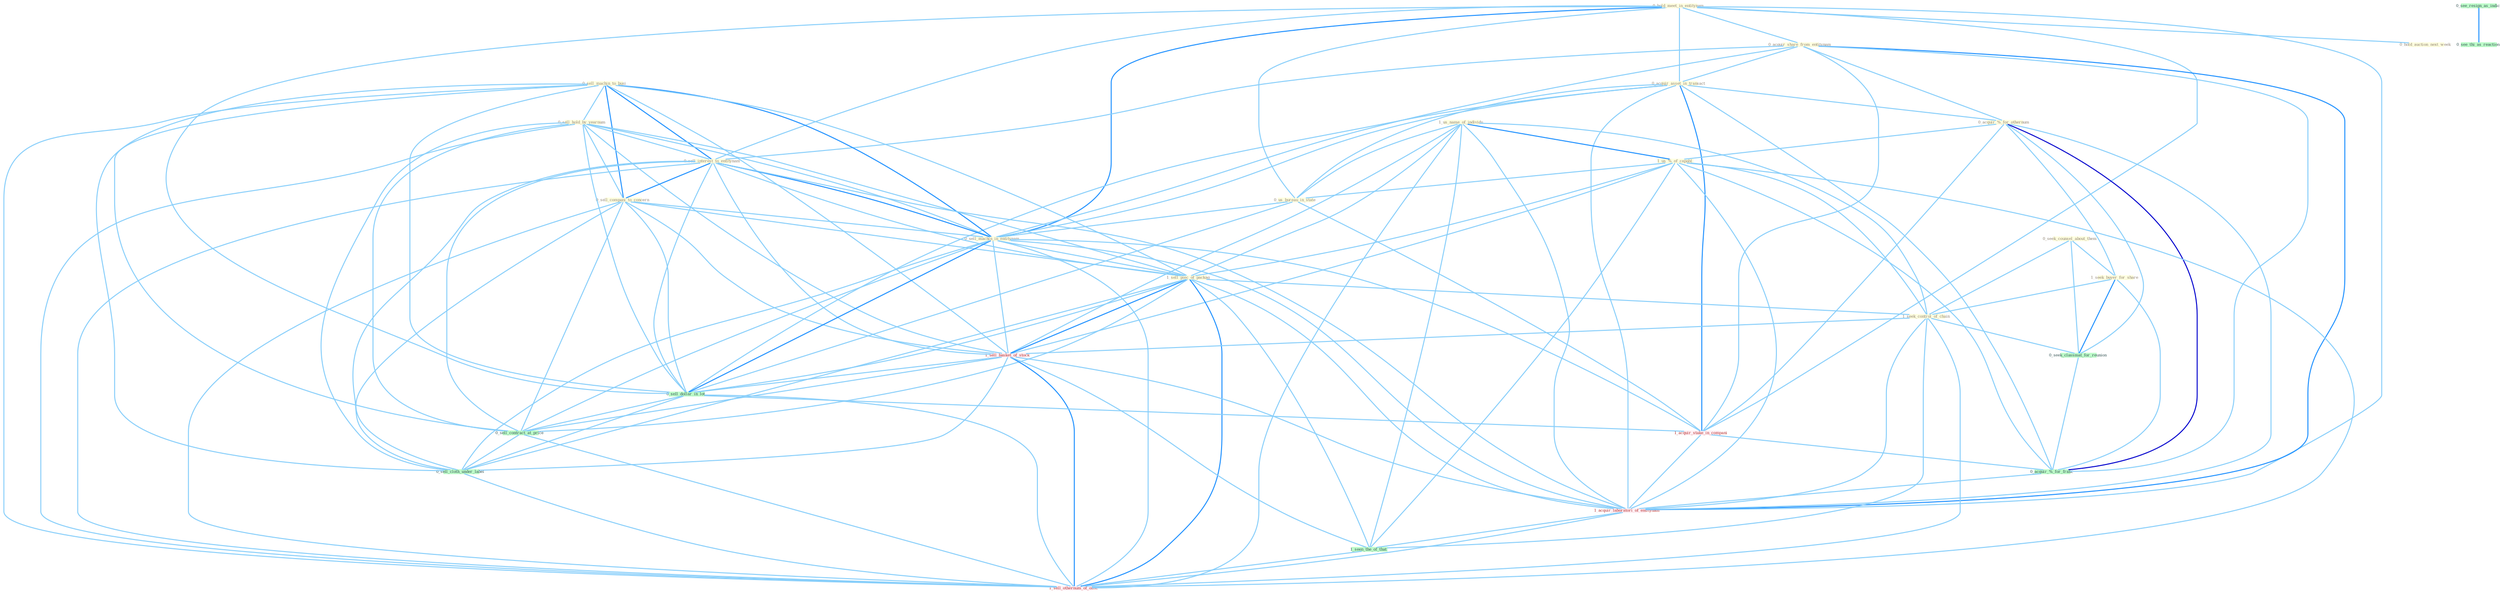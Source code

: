 Graph G{ 
    node
    [shape=polygon,style=filled,width=.5,height=.06,color="#BDFCC9",fixedsize=true,fontsize=4,
    fontcolor="#2f4f4f"];
    {node
    [color="#ffffe0", fontcolor="#8b7d6b"] "0_hold_meet_in_entitynam " "0_acquir_share_from_entitynam " "0_acquir_asset_in_transact " "0_sell_machin_to_busi " "0_hold_auction_next_week " "0_sell_hold_by_yearnum " "0_sell_interest_to_entitynam " "1_us_name_of_individu " "0_acquir_%_for_othernum " "1_us_%_of_capabl " "0_seek_counsel_about_them " "1_seek_buyer_for_share " "0_sell_compani_to_concern " "0_us_bureau_in_state " "0_sell_machin_in_entitynam " "1_sell_piec_of_packag " "1_seek_control_of_chain "}
{node [color="#fff0f5", fontcolor="#b22222"] "1_sell_basket_of_stock " "1_acquir_stake_in_compani " "1_acquir_laboratori_of_entitynam " "1_sell_othernum_of_offic "}
edge [color="#B0E2FF"];

	"0_hold_meet_in_entitynam " -- "0_acquir_share_from_entitynam " [w="1", color="#87cefa" ];
	"0_hold_meet_in_entitynam " -- "0_acquir_asset_in_transact " [w="1", color="#87cefa" ];
	"0_hold_meet_in_entitynam " -- "0_hold_auction_next_week " [w="1", color="#87cefa" ];
	"0_hold_meet_in_entitynam " -- "0_sell_interest_to_entitynam " [w="1", color="#87cefa" ];
	"0_hold_meet_in_entitynam " -- "0_us_bureau_in_state " [w="1", color="#87cefa" ];
	"0_hold_meet_in_entitynam " -- "0_sell_machin_in_entitynam " [w="2", color="#1e90ff" , len=0.8];
	"0_hold_meet_in_entitynam " -- "0_sell_dollar_in_lot " [w="1", color="#87cefa" ];
	"0_hold_meet_in_entitynam " -- "1_acquir_stake_in_compani " [w="1", color="#87cefa" ];
	"0_hold_meet_in_entitynam " -- "1_acquir_laboratori_of_entitynam " [w="1", color="#87cefa" ];
	"0_acquir_share_from_entitynam " -- "0_acquir_asset_in_transact " [w="1", color="#87cefa" ];
	"0_acquir_share_from_entitynam " -- "0_sell_interest_to_entitynam " [w="1", color="#87cefa" ];
	"0_acquir_share_from_entitynam " -- "0_acquir_%_for_othernum " [w="1", color="#87cefa" ];
	"0_acquir_share_from_entitynam " -- "0_sell_machin_in_entitynam " [w="1", color="#87cefa" ];
	"0_acquir_share_from_entitynam " -- "1_acquir_stake_in_compani " [w="1", color="#87cefa" ];
	"0_acquir_share_from_entitynam " -- "0_acquir_%_for_franc " [w="1", color="#87cefa" ];
	"0_acquir_share_from_entitynam " -- "1_acquir_laboratori_of_entitynam " [w="2", color="#1e90ff" , len=0.8];
	"0_acquir_asset_in_transact " -- "0_acquir_%_for_othernum " [w="1", color="#87cefa" ];
	"0_acquir_asset_in_transact " -- "0_us_bureau_in_state " [w="1", color="#87cefa" ];
	"0_acquir_asset_in_transact " -- "0_sell_machin_in_entitynam " [w="1", color="#87cefa" ];
	"0_acquir_asset_in_transact " -- "0_sell_dollar_in_lot " [w="1", color="#87cefa" ];
	"0_acquir_asset_in_transact " -- "1_acquir_stake_in_compani " [w="2", color="#1e90ff" , len=0.8];
	"0_acquir_asset_in_transact " -- "0_acquir_%_for_franc " [w="1", color="#87cefa" ];
	"0_acquir_asset_in_transact " -- "1_acquir_laboratori_of_entitynam " [w="1", color="#87cefa" ];
	"0_sell_machin_to_busi " -- "0_sell_hold_by_yearnum " [w="1", color="#87cefa" ];
	"0_sell_machin_to_busi " -- "0_sell_interest_to_entitynam " [w="2", color="#1e90ff" , len=0.8];
	"0_sell_machin_to_busi " -- "0_sell_compani_to_concern " [w="2", color="#1e90ff" , len=0.8];
	"0_sell_machin_to_busi " -- "0_sell_machin_in_entitynam " [w="2", color="#1e90ff" , len=0.8];
	"0_sell_machin_to_busi " -- "1_sell_piec_of_packag " [w="1", color="#87cefa" ];
	"0_sell_machin_to_busi " -- "1_sell_basket_of_stock " [w="1", color="#87cefa" ];
	"0_sell_machin_to_busi " -- "0_sell_dollar_in_lot " [w="1", color="#87cefa" ];
	"0_sell_machin_to_busi " -- "0_sell_contract_at_price " [w="1", color="#87cefa" ];
	"0_sell_machin_to_busi " -- "0_sell_cloth_under_label " [w="1", color="#87cefa" ];
	"0_sell_machin_to_busi " -- "1_sell_othernum_of_offic " [w="1", color="#87cefa" ];
	"0_sell_hold_by_yearnum " -- "0_sell_interest_to_entitynam " [w="1", color="#87cefa" ];
	"0_sell_hold_by_yearnum " -- "0_sell_compani_to_concern " [w="1", color="#87cefa" ];
	"0_sell_hold_by_yearnum " -- "0_sell_machin_in_entitynam " [w="1", color="#87cefa" ];
	"0_sell_hold_by_yearnum " -- "1_sell_piec_of_packag " [w="1", color="#87cefa" ];
	"0_sell_hold_by_yearnum " -- "1_sell_basket_of_stock " [w="1", color="#87cefa" ];
	"0_sell_hold_by_yearnum " -- "0_sell_dollar_in_lot " [w="1", color="#87cefa" ];
	"0_sell_hold_by_yearnum " -- "0_sell_contract_at_price " [w="1", color="#87cefa" ];
	"0_sell_hold_by_yearnum " -- "0_sell_cloth_under_label " [w="1", color="#87cefa" ];
	"0_sell_hold_by_yearnum " -- "1_sell_othernum_of_offic " [w="1", color="#87cefa" ];
	"0_sell_interest_to_entitynam " -- "0_sell_compani_to_concern " [w="2", color="#1e90ff" , len=0.8];
	"0_sell_interest_to_entitynam " -- "0_sell_machin_in_entitynam " [w="2", color="#1e90ff" , len=0.8];
	"0_sell_interest_to_entitynam " -- "1_sell_piec_of_packag " [w="1", color="#87cefa" ];
	"0_sell_interest_to_entitynam " -- "1_sell_basket_of_stock " [w="1", color="#87cefa" ];
	"0_sell_interest_to_entitynam " -- "0_sell_dollar_in_lot " [w="1", color="#87cefa" ];
	"0_sell_interest_to_entitynam " -- "0_sell_contract_at_price " [w="1", color="#87cefa" ];
	"0_sell_interest_to_entitynam " -- "1_acquir_laboratori_of_entitynam " [w="1", color="#87cefa" ];
	"0_sell_interest_to_entitynam " -- "0_sell_cloth_under_label " [w="1", color="#87cefa" ];
	"0_sell_interest_to_entitynam " -- "1_sell_othernum_of_offic " [w="1", color="#87cefa" ];
	"1_us_name_of_individu " -- "1_us_%_of_capabl " [w="2", color="#1e90ff" , len=0.8];
	"1_us_name_of_individu " -- "0_us_bureau_in_state " [w="1", color="#87cefa" ];
	"1_us_name_of_individu " -- "1_sell_piec_of_packag " [w="1", color="#87cefa" ];
	"1_us_name_of_individu " -- "1_seek_control_of_chain " [w="1", color="#87cefa" ];
	"1_us_name_of_individu " -- "1_sell_basket_of_stock " [w="1", color="#87cefa" ];
	"1_us_name_of_individu " -- "1_acquir_laboratori_of_entitynam " [w="1", color="#87cefa" ];
	"1_us_name_of_individu " -- "1_seen_the_of_that " [w="1", color="#87cefa" ];
	"1_us_name_of_individu " -- "1_sell_othernum_of_offic " [w="1", color="#87cefa" ];
	"0_acquir_%_for_othernum " -- "1_us_%_of_capabl " [w="1", color="#87cefa" ];
	"0_acquir_%_for_othernum " -- "1_seek_buyer_for_share " [w="1", color="#87cefa" ];
	"0_acquir_%_for_othernum " -- "0_seek_classmat_for_reunion " [w="1", color="#87cefa" ];
	"0_acquir_%_for_othernum " -- "1_acquir_stake_in_compani " [w="1", color="#87cefa" ];
	"0_acquir_%_for_othernum " -- "0_acquir_%_for_franc " [w="3", color="#0000cd" , len=0.6];
	"0_acquir_%_for_othernum " -- "1_acquir_laboratori_of_entitynam " [w="1", color="#87cefa" ];
	"1_us_%_of_capabl " -- "0_us_bureau_in_state " [w="1", color="#87cefa" ];
	"1_us_%_of_capabl " -- "1_sell_piec_of_packag " [w="1", color="#87cefa" ];
	"1_us_%_of_capabl " -- "1_seek_control_of_chain " [w="1", color="#87cefa" ];
	"1_us_%_of_capabl " -- "1_sell_basket_of_stock " [w="1", color="#87cefa" ];
	"1_us_%_of_capabl " -- "0_acquir_%_for_franc " [w="1", color="#87cefa" ];
	"1_us_%_of_capabl " -- "1_acquir_laboratori_of_entitynam " [w="1", color="#87cefa" ];
	"1_us_%_of_capabl " -- "1_seen_the_of_that " [w="1", color="#87cefa" ];
	"1_us_%_of_capabl " -- "1_sell_othernum_of_offic " [w="1", color="#87cefa" ];
	"0_seek_counsel_about_them " -- "1_seek_buyer_for_share " [w="1", color="#87cefa" ];
	"0_seek_counsel_about_them " -- "1_seek_control_of_chain " [w="1", color="#87cefa" ];
	"0_seek_counsel_about_them " -- "0_seek_classmat_for_reunion " [w="1", color="#87cefa" ];
	"1_seek_buyer_for_share " -- "1_seek_control_of_chain " [w="1", color="#87cefa" ];
	"1_seek_buyer_for_share " -- "0_seek_classmat_for_reunion " [w="2", color="#1e90ff" , len=0.8];
	"1_seek_buyer_for_share " -- "0_acquir_%_for_franc " [w="1", color="#87cefa" ];
	"0_sell_compani_to_concern " -- "0_sell_machin_in_entitynam " [w="1", color="#87cefa" ];
	"0_sell_compani_to_concern " -- "1_sell_piec_of_packag " [w="1", color="#87cefa" ];
	"0_sell_compani_to_concern " -- "1_sell_basket_of_stock " [w="1", color="#87cefa" ];
	"0_sell_compani_to_concern " -- "0_sell_dollar_in_lot " [w="1", color="#87cefa" ];
	"0_sell_compani_to_concern " -- "0_sell_contract_at_price " [w="1", color="#87cefa" ];
	"0_sell_compani_to_concern " -- "0_sell_cloth_under_label " [w="1", color="#87cefa" ];
	"0_sell_compani_to_concern " -- "1_sell_othernum_of_offic " [w="1", color="#87cefa" ];
	"0_us_bureau_in_state " -- "0_sell_machin_in_entitynam " [w="1", color="#87cefa" ];
	"0_us_bureau_in_state " -- "0_sell_dollar_in_lot " [w="1", color="#87cefa" ];
	"0_us_bureau_in_state " -- "1_acquir_stake_in_compani " [w="1", color="#87cefa" ];
	"0_sell_machin_in_entitynam " -- "1_sell_piec_of_packag " [w="1", color="#87cefa" ];
	"0_sell_machin_in_entitynam " -- "1_sell_basket_of_stock " [w="1", color="#87cefa" ];
	"0_sell_machin_in_entitynam " -- "0_sell_dollar_in_lot " [w="2", color="#1e90ff" , len=0.8];
	"0_sell_machin_in_entitynam " -- "1_acquir_stake_in_compani " [w="1", color="#87cefa" ];
	"0_sell_machin_in_entitynam " -- "0_sell_contract_at_price " [w="1", color="#87cefa" ];
	"0_sell_machin_in_entitynam " -- "1_acquir_laboratori_of_entitynam " [w="1", color="#87cefa" ];
	"0_sell_machin_in_entitynam " -- "0_sell_cloth_under_label " [w="1", color="#87cefa" ];
	"0_sell_machin_in_entitynam " -- "1_sell_othernum_of_offic " [w="1", color="#87cefa" ];
	"1_sell_piec_of_packag " -- "1_seek_control_of_chain " [w="1", color="#87cefa" ];
	"1_sell_piec_of_packag " -- "1_sell_basket_of_stock " [w="2", color="#1e90ff" , len=0.8];
	"1_sell_piec_of_packag " -- "0_sell_dollar_in_lot " [w="1", color="#87cefa" ];
	"1_sell_piec_of_packag " -- "0_sell_contract_at_price " [w="1", color="#87cefa" ];
	"1_sell_piec_of_packag " -- "1_acquir_laboratori_of_entitynam " [w="1", color="#87cefa" ];
	"1_sell_piec_of_packag " -- "0_sell_cloth_under_label " [w="1", color="#87cefa" ];
	"1_sell_piec_of_packag " -- "1_seen_the_of_that " [w="1", color="#87cefa" ];
	"1_sell_piec_of_packag " -- "1_sell_othernum_of_offic " [w="2", color="#1e90ff" , len=0.8];
	"1_seek_control_of_chain " -- "0_seek_classmat_for_reunion " [w="1", color="#87cefa" ];
	"1_seek_control_of_chain " -- "1_sell_basket_of_stock " [w="1", color="#87cefa" ];
	"1_seek_control_of_chain " -- "1_acquir_laboratori_of_entitynam " [w="1", color="#87cefa" ];
	"1_seek_control_of_chain " -- "1_seen_the_of_that " [w="1", color="#87cefa" ];
	"1_seek_control_of_chain " -- "1_sell_othernum_of_offic " [w="1", color="#87cefa" ];
	"0_seek_classmat_for_reunion " -- "0_acquir_%_for_franc " [w="1", color="#87cefa" ];
	"1_sell_basket_of_stock " -- "0_sell_dollar_in_lot " [w="1", color="#87cefa" ];
	"1_sell_basket_of_stock " -- "0_sell_contract_at_price " [w="1", color="#87cefa" ];
	"1_sell_basket_of_stock " -- "1_acquir_laboratori_of_entitynam " [w="1", color="#87cefa" ];
	"1_sell_basket_of_stock " -- "0_sell_cloth_under_label " [w="1", color="#87cefa" ];
	"1_sell_basket_of_stock " -- "1_seen_the_of_that " [w="1", color="#87cefa" ];
	"1_sell_basket_of_stock " -- "1_sell_othernum_of_offic " [w="2", color="#1e90ff" , len=0.8];
	"0_sell_dollar_in_lot " -- "1_acquir_stake_in_compani " [w="1", color="#87cefa" ];
	"0_sell_dollar_in_lot " -- "0_sell_contract_at_price " [w="1", color="#87cefa" ];
	"0_sell_dollar_in_lot " -- "0_sell_cloth_under_label " [w="1", color="#87cefa" ];
	"0_sell_dollar_in_lot " -- "1_sell_othernum_of_offic " [w="1", color="#87cefa" ];
	"0_see_resign_as_indic " -- "0_see_thi_as_reaction " [w="2", color="#1e90ff" , len=0.8];
	"1_acquir_stake_in_compani " -- "0_acquir_%_for_franc " [w="1", color="#87cefa" ];
	"1_acquir_stake_in_compani " -- "1_acquir_laboratori_of_entitynam " [w="1", color="#87cefa" ];
	"0_acquir_%_for_franc " -- "1_acquir_laboratori_of_entitynam " [w="1", color="#87cefa" ];
	"0_sell_contract_at_price " -- "0_sell_cloth_under_label " [w="1", color="#87cefa" ];
	"0_sell_contract_at_price " -- "1_sell_othernum_of_offic " [w="1", color="#87cefa" ];
	"1_acquir_laboratori_of_entitynam " -- "1_seen_the_of_that " [w="1", color="#87cefa" ];
	"1_acquir_laboratori_of_entitynam " -- "1_sell_othernum_of_offic " [w="1", color="#87cefa" ];
	"0_sell_cloth_under_label " -- "1_sell_othernum_of_offic " [w="1", color="#87cefa" ];
	"1_seen_the_of_that " -- "1_sell_othernum_of_offic " [w="1", color="#87cefa" ];
}